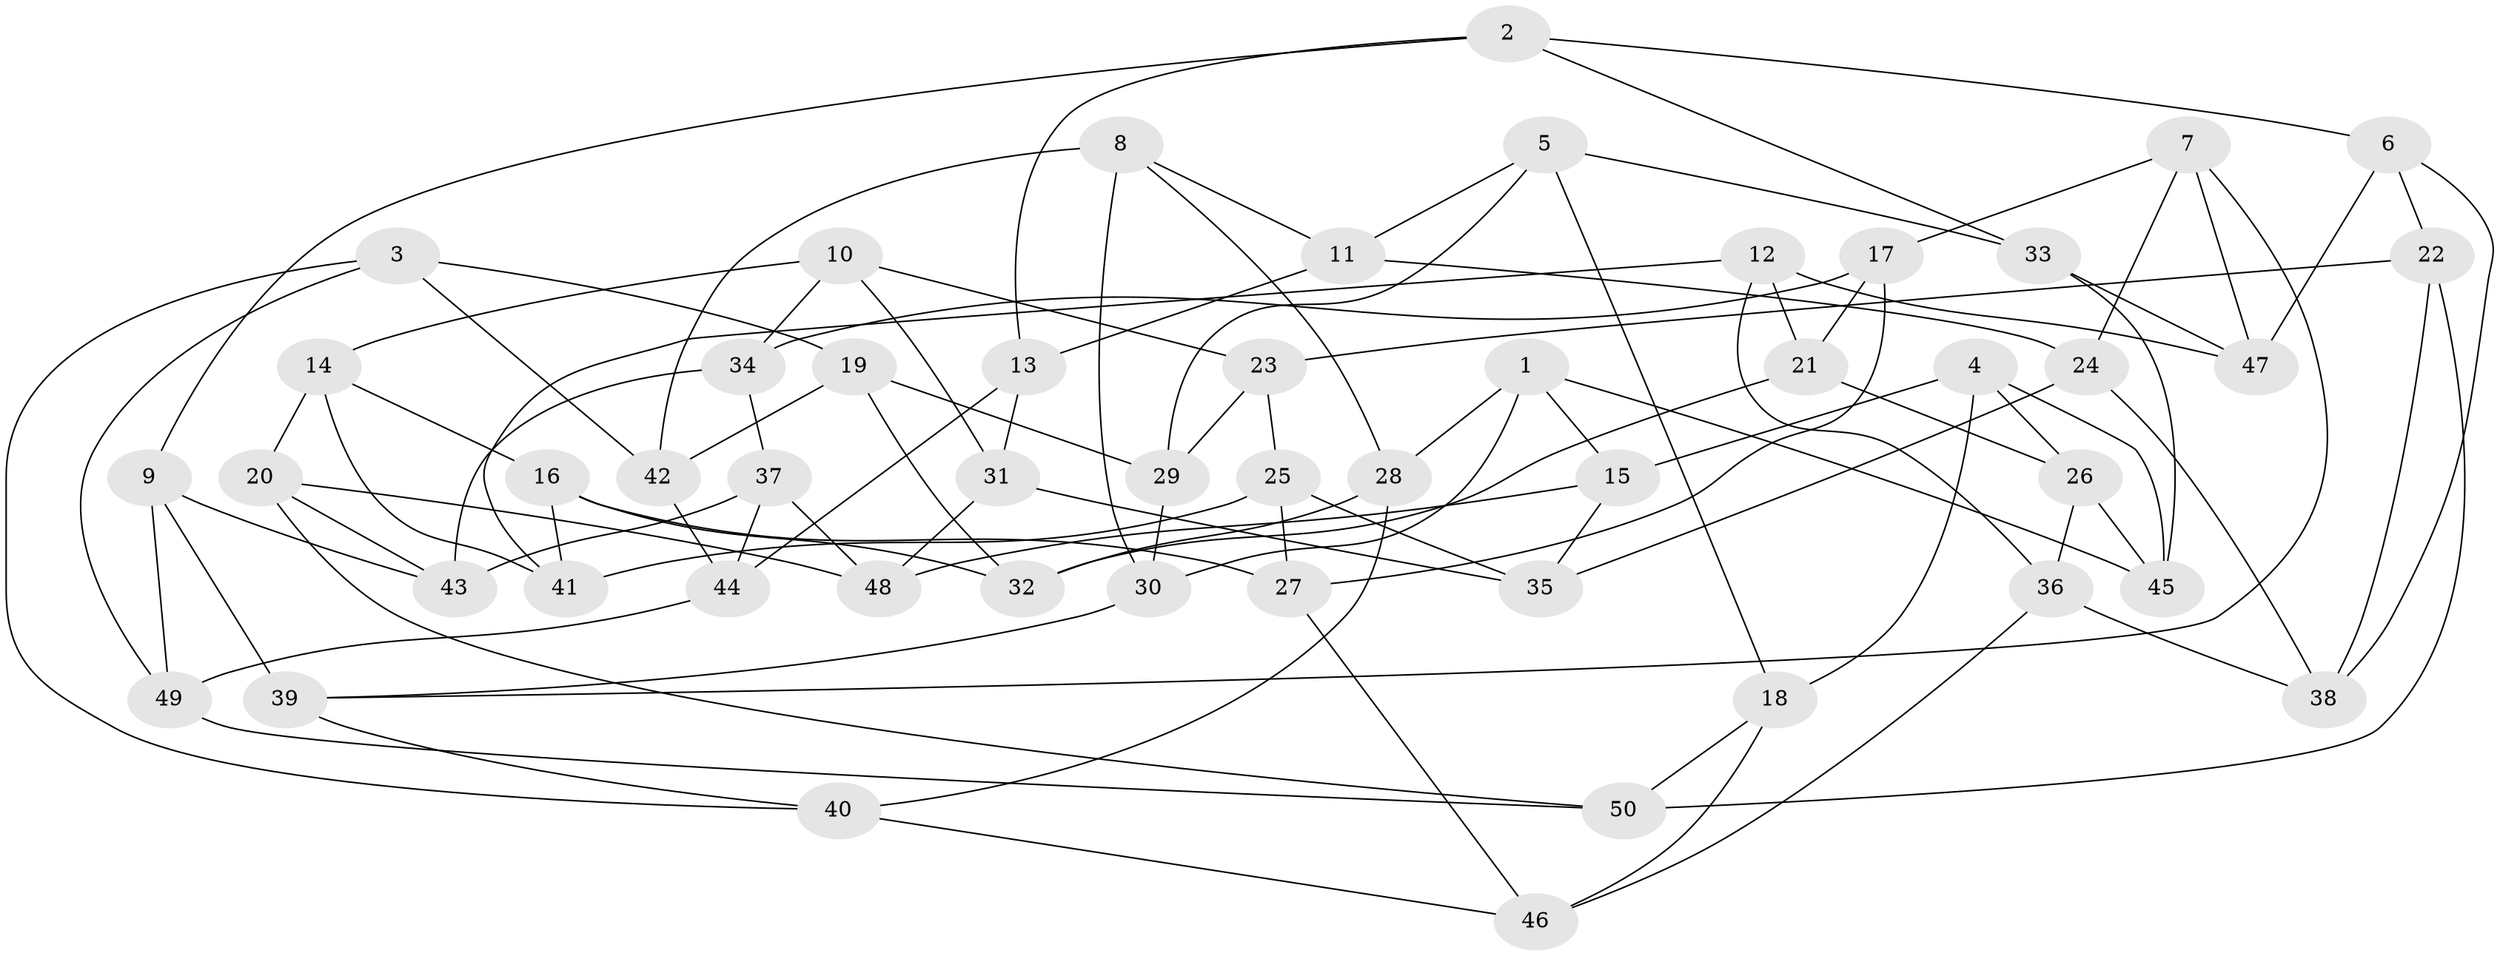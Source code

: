 // coarse degree distribution, {7: 0.2, 9: 0.06666666666666667, 8: 0.06666666666666667, 5: 0.26666666666666666, 4: 0.26666666666666666, 10: 0.06666666666666667, 6: 0.06666666666666667}
// Generated by graph-tools (version 1.1) at 2025/20/03/04/25 18:20:38]
// undirected, 50 vertices, 100 edges
graph export_dot {
graph [start="1"]
  node [color=gray90,style=filled];
  1;
  2;
  3;
  4;
  5;
  6;
  7;
  8;
  9;
  10;
  11;
  12;
  13;
  14;
  15;
  16;
  17;
  18;
  19;
  20;
  21;
  22;
  23;
  24;
  25;
  26;
  27;
  28;
  29;
  30;
  31;
  32;
  33;
  34;
  35;
  36;
  37;
  38;
  39;
  40;
  41;
  42;
  43;
  44;
  45;
  46;
  47;
  48;
  49;
  50;
  1 -- 45;
  1 -- 28;
  1 -- 15;
  1 -- 30;
  2 -- 9;
  2 -- 6;
  2 -- 33;
  2 -- 13;
  3 -- 19;
  3 -- 42;
  3 -- 49;
  3 -- 40;
  4 -- 18;
  4 -- 45;
  4 -- 26;
  4 -- 15;
  5 -- 33;
  5 -- 29;
  5 -- 11;
  5 -- 18;
  6 -- 38;
  6 -- 47;
  6 -- 22;
  7 -- 17;
  7 -- 24;
  7 -- 39;
  7 -- 47;
  8 -- 11;
  8 -- 42;
  8 -- 30;
  8 -- 28;
  9 -- 39;
  9 -- 49;
  9 -- 43;
  10 -- 31;
  10 -- 23;
  10 -- 14;
  10 -- 34;
  11 -- 24;
  11 -- 13;
  12 -- 36;
  12 -- 41;
  12 -- 21;
  12 -- 47;
  13 -- 31;
  13 -- 44;
  14 -- 20;
  14 -- 16;
  14 -- 41;
  15 -- 35;
  15 -- 48;
  16 -- 32;
  16 -- 41;
  16 -- 27;
  17 -- 27;
  17 -- 34;
  17 -- 21;
  18 -- 46;
  18 -- 50;
  19 -- 29;
  19 -- 42;
  19 -- 32;
  20 -- 50;
  20 -- 43;
  20 -- 48;
  21 -- 32;
  21 -- 26;
  22 -- 38;
  22 -- 50;
  22 -- 23;
  23 -- 29;
  23 -- 25;
  24 -- 35;
  24 -- 38;
  25 -- 27;
  25 -- 41;
  25 -- 35;
  26 -- 45;
  26 -- 36;
  27 -- 46;
  28 -- 40;
  28 -- 32;
  29 -- 30;
  30 -- 39;
  31 -- 35;
  31 -- 48;
  33 -- 45;
  33 -- 47;
  34 -- 37;
  34 -- 43;
  36 -- 46;
  36 -- 38;
  37 -- 48;
  37 -- 43;
  37 -- 44;
  39 -- 40;
  40 -- 46;
  42 -- 44;
  44 -- 49;
  49 -- 50;
}
